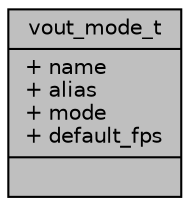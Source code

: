 digraph "vout_mode_t"
{
 // INTERACTIVE_SVG=YES
 // LATEX_PDF_SIZE
  bgcolor="transparent";
  edge [fontname="Helvetica",fontsize="10",labelfontname="Helvetica",labelfontsize="10"];
  node [fontname="Helvetica",fontsize="10",shape=record];
  Node1 [label="{vout_mode_t\n|+ name\l+ alias\l+ mode\l+ default_fps\l|}",height=0.2,width=0.4,color="black", fillcolor="grey75", style="filled", fontcolor="black",tooltip=" "];
}
